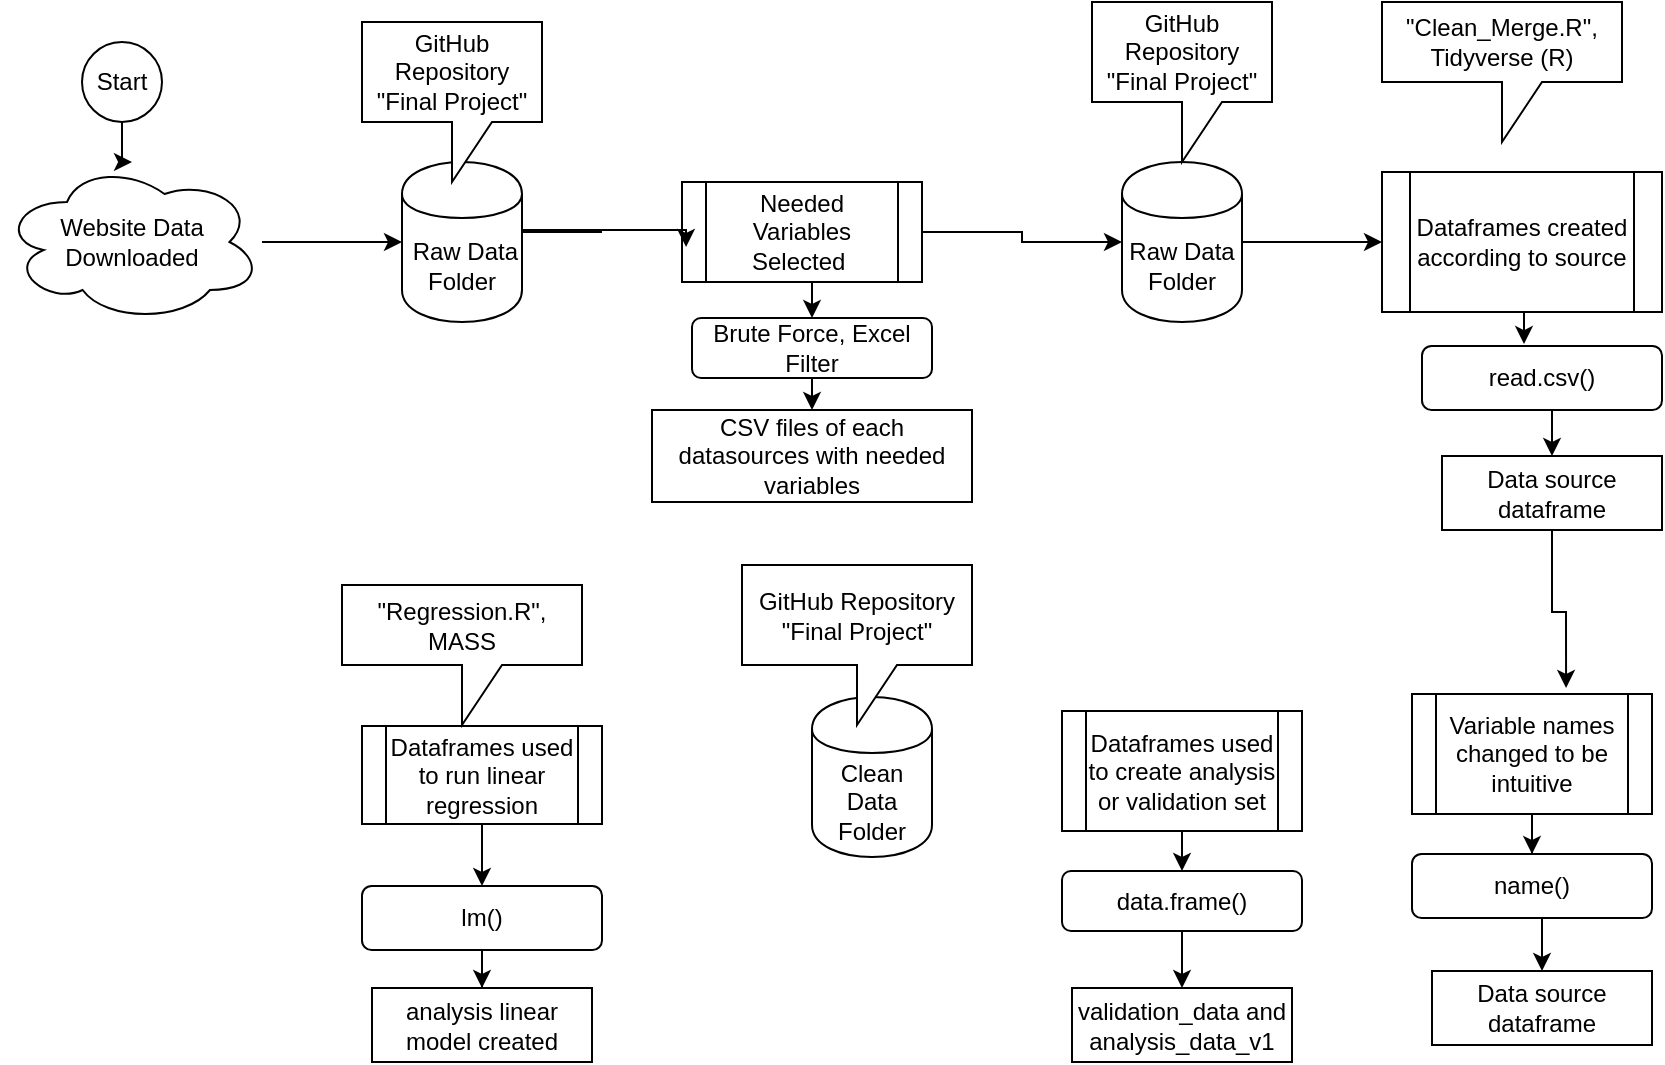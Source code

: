 <mxfile version="10.6.3" type="github"><diagram id="LnYgku69VUBFOBH3QbwH" name="Page-1"><mxGraphModel dx="840" dy="452" grid="1" gridSize="10" guides="1" tooltips="1" connect="1" arrows="1" fold="1" page="1" pageScale="1" pageWidth="850" pageHeight="1100" math="0" shadow="0"><root><mxCell id="0"/><mxCell id="1" parent="0"/><mxCell id="0VjmIFvnY-DouMtJAgC5-6" value="" style="edgeStyle=orthogonalEdgeStyle;rounded=0;orthogonalLoop=1;jettySize=auto;html=1;entryX=0;entryY=0.5;entryDx=0;entryDy=0;" edge="1" parent="1" source="nioIU450BLRlpSMpxyKL-1" target="nioIU450BLRlpSMpxyKL-2"><mxGeometry relative="1" as="geometry"><mxPoint x="230" y="115" as="targetPoint"/></mxGeometry></mxCell><mxCell id="nioIU450BLRlpSMpxyKL-1" value="Website Data&lt;br&gt;Downloaded&lt;br&gt;" style="ellipse;shape=cloud;whiteSpace=wrap;html=1;" parent="1" vertex="1"><mxGeometry x="20" y="90" width="130" height="80" as="geometry"/></mxCell><mxCell id="nioIU450BLRlpSMpxyKL-2" value="&amp;nbsp;Raw Data Folder" style="shape=cylinder;whiteSpace=wrap;html=1;boundedLbl=1;backgroundOutline=1;" parent="1" vertex="1"><mxGeometry x="220" y="90" width="60" height="80" as="geometry"/></mxCell><mxCell id="0VjmIFvnY-DouMtJAgC5-26" style="edgeStyle=orthogonalEdgeStyle;rounded=0;orthogonalLoop=1;jettySize=auto;html=1;exitX=1;exitY=0.5;exitDx=0;exitDy=0;entryX=0;entryY=0.5;entryDx=0;entryDy=0;" edge="1" parent="1" source="nioIU450BLRlpSMpxyKL-3" target="0VjmIFvnY-DouMtJAgC5-20"><mxGeometry relative="1" as="geometry"/></mxCell><mxCell id="0VjmIFvnY-DouMtJAgC5-35" style="edgeStyle=orthogonalEdgeStyle;rounded=0;orthogonalLoop=1;jettySize=auto;html=1;exitX=0.5;exitY=1;exitDx=0;exitDy=0;entryX=0.5;entryY=0;entryDx=0;entryDy=0;" edge="1" parent="1" source="nioIU450BLRlpSMpxyKL-3" target="0VjmIFvnY-DouMtJAgC5-34"><mxGeometry relative="1" as="geometry"/></mxCell><mxCell id="nioIU450BLRlpSMpxyKL-3" value="Needed Variables Selected&amp;nbsp;" style="shape=process;whiteSpace=wrap;html=1;backgroundOutline=1;" parent="1" vertex="1"><mxGeometry x="360" y="100" width="120" height="50" as="geometry"/></mxCell><mxCell id="0VjmIFvnY-DouMtJAgC5-40" style="edgeStyle=orthogonalEdgeStyle;rounded=0;orthogonalLoop=1;jettySize=auto;html=1;exitX=0.5;exitY=1;exitDx=0;exitDy=0;entryX=0.425;entryY=-0.031;entryDx=0;entryDy=0;entryPerimeter=0;" edge="1" parent="1" source="nioIU450BLRlpSMpxyKL-4" target="0VjmIFvnY-DouMtJAgC5-19"><mxGeometry relative="1" as="geometry"/></mxCell><mxCell id="nioIU450BLRlpSMpxyKL-4" value="Dataframes created according to source" style="shape=process;whiteSpace=wrap;html=1;backgroundOutline=1;" parent="1" vertex="1"><mxGeometry x="710" y="95" width="140" height="70" as="geometry"/></mxCell><mxCell id="0VjmIFvnY-DouMtJAgC5-50" style="edgeStyle=orthogonalEdgeStyle;rounded=0;orthogonalLoop=1;jettySize=auto;html=1;exitX=0.5;exitY=1;exitDx=0;exitDy=0;entryX=0.5;entryY=0;entryDx=0;entryDy=0;" edge="1" parent="1" source="0VjmIFvnY-DouMtJAgC5-1" target="0VjmIFvnY-DouMtJAgC5-49"><mxGeometry relative="1" as="geometry"/></mxCell><mxCell id="0VjmIFvnY-DouMtJAgC5-1" value="Dataframes used to create analysis or validation set" style="shape=process;whiteSpace=wrap;html=1;backgroundOutline=1;" vertex="1" parent="1"><mxGeometry x="550" y="364.5" width="120" height="60" as="geometry"/></mxCell><mxCell id="0VjmIFvnY-DouMtJAgC5-47" style="edgeStyle=orthogonalEdgeStyle;rounded=0;orthogonalLoop=1;jettySize=auto;html=1;exitX=0.5;exitY=1;exitDx=0;exitDy=0;" edge="1" parent="1" source="0VjmIFvnY-DouMtJAgC5-2" target="0VjmIFvnY-DouMtJAgC5-46"><mxGeometry relative="1" as="geometry"/></mxCell><mxCell id="0VjmIFvnY-DouMtJAgC5-2" value="Variable names changed to be intuitive" style="shape=process;whiteSpace=wrap;html=1;backgroundOutline=1;" vertex="1" parent="1"><mxGeometry x="725" y="356" width="120" height="60" as="geometry"/></mxCell><mxCell id="0VjmIFvnY-DouMtJAgC5-7" value="" style="edgeStyle=orthogonalEdgeStyle;rounded=0;orthogonalLoop=1;jettySize=auto;html=1;entryX=0.017;entryY=0.65;entryDx=0;entryDy=0;entryPerimeter=0;" edge="1" parent="1" target="nioIU450BLRlpSMpxyKL-3"><mxGeometry relative="1" as="geometry"><mxPoint x="320" y="125" as="sourcePoint"/><mxPoint x="430" y="125" as="targetPoint"/><Array as="points"><mxPoint x="280" y="125"/><mxPoint x="280" y="124"/></Array></mxGeometry></mxCell><mxCell id="0VjmIFvnY-DouMtJAgC5-14" value="" style="edgeStyle=orthogonalEdgeStyle;rounded=0;orthogonalLoop=1;jettySize=auto;html=1;" edge="1" parent="1" source="0VjmIFvnY-DouMtJAgC5-13" target="nioIU450BLRlpSMpxyKL-1"><mxGeometry relative="1" as="geometry"/></mxCell><mxCell id="0VjmIFvnY-DouMtJAgC5-13" value="Start" style="ellipse;whiteSpace=wrap;html=1;aspect=fixed;" vertex="1" parent="1"><mxGeometry x="60" y="30" width="40" height="40" as="geometry"/></mxCell><mxCell id="0VjmIFvnY-DouMtJAgC5-16" value="GitHub Repository &quot;Final Project&quot;" style="shape=callout;whiteSpace=wrap;html=1;perimeter=calloutPerimeter;" vertex="1" parent="1"><mxGeometry x="200" y="20" width="90" height="80" as="geometry"/></mxCell><mxCell id="0VjmIFvnY-DouMtJAgC5-18" value="&quot;Clean_Merge.R&quot;, Tidyverse (R)" style="shape=callout;whiteSpace=wrap;html=1;perimeter=calloutPerimeter;" vertex="1" parent="1"><mxGeometry x="710" y="10" width="120" height="70" as="geometry"/></mxCell><mxCell id="0VjmIFvnY-DouMtJAgC5-43" style="edgeStyle=orthogonalEdgeStyle;rounded=0;orthogonalLoop=1;jettySize=auto;html=1;exitX=0.5;exitY=1;exitDx=0;exitDy=0;entryX=0.5;entryY=0;entryDx=0;entryDy=0;" edge="1" parent="1" source="0VjmIFvnY-DouMtJAgC5-19" target="0VjmIFvnY-DouMtJAgC5-41"><mxGeometry relative="1" as="geometry"/></mxCell><mxCell id="0VjmIFvnY-DouMtJAgC5-19" value="read.csv()" style="rounded=1;whiteSpace=wrap;html=1;" vertex="1" parent="1"><mxGeometry x="730" y="182" width="120" height="32" as="geometry"/></mxCell><mxCell id="0VjmIFvnY-DouMtJAgC5-27" style="edgeStyle=orthogonalEdgeStyle;rounded=0;orthogonalLoop=1;jettySize=auto;html=1;exitX=1;exitY=0.5;exitDx=0;exitDy=0;entryX=0;entryY=0.5;entryDx=0;entryDy=0;" edge="1" parent="1" source="0VjmIFvnY-DouMtJAgC5-20" target="nioIU450BLRlpSMpxyKL-4"><mxGeometry relative="1" as="geometry"/></mxCell><mxCell id="0VjmIFvnY-DouMtJAgC5-20" value="Raw Data Folder" style="shape=cylinder;whiteSpace=wrap;html=1;boundedLbl=1;backgroundOutline=1;" vertex="1" parent="1"><mxGeometry x="580" y="90" width="60" height="80" as="geometry"/></mxCell><mxCell id="0VjmIFvnY-DouMtJAgC5-25" value="GitHub Repository &quot;Final Project&quot;" style="shape=callout;whiteSpace=wrap;html=1;perimeter=calloutPerimeter;" vertex="1" parent="1"><mxGeometry x="565" y="10" width="90" height="80" as="geometry"/></mxCell><mxCell id="0VjmIFvnY-DouMtJAgC5-28" value="CSV files of each datasources with needed variables" style="rounded=0;whiteSpace=wrap;html=1;" vertex="1" parent="1"><mxGeometry x="345" y="214" width="160" height="46" as="geometry"/></mxCell><mxCell id="0VjmIFvnY-DouMtJAgC5-37" style="edgeStyle=orthogonalEdgeStyle;rounded=0;orthogonalLoop=1;jettySize=auto;html=1;exitX=0.5;exitY=1;exitDx=0;exitDy=0;entryX=0.5;entryY=0;entryDx=0;entryDy=0;" edge="1" parent="1" source="0VjmIFvnY-DouMtJAgC5-34" target="0VjmIFvnY-DouMtJAgC5-28"><mxGeometry relative="1" as="geometry"/></mxCell><mxCell id="0VjmIFvnY-DouMtJAgC5-34" value="Brute Force, Excel Filter" style="rounded=1;whiteSpace=wrap;html=1;" vertex="1" parent="1"><mxGeometry x="365" y="168" width="120" height="30" as="geometry"/></mxCell><mxCell id="0VjmIFvnY-DouMtJAgC5-44" style="edgeStyle=orthogonalEdgeStyle;rounded=0;orthogonalLoop=1;jettySize=auto;html=1;exitX=0.5;exitY=1;exitDx=0;exitDy=0;entryX=0.642;entryY=-0.05;entryDx=0;entryDy=0;entryPerimeter=0;" edge="1" parent="1" source="0VjmIFvnY-DouMtJAgC5-41" target="0VjmIFvnY-DouMtJAgC5-2"><mxGeometry relative="1" as="geometry"/></mxCell><mxCell id="0VjmIFvnY-DouMtJAgC5-41" value="Data source dataframe" style="rounded=0;whiteSpace=wrap;html=1;" vertex="1" parent="1"><mxGeometry x="740" y="237" width="110" height="37" as="geometry"/></mxCell><mxCell id="0VjmIFvnY-DouMtJAgC5-45" value="Data source dataframe" style="rounded=0;whiteSpace=wrap;html=1;" vertex="1" parent="1"><mxGeometry x="735" y="494.5" width="110" height="37" as="geometry"/></mxCell><mxCell id="0VjmIFvnY-DouMtJAgC5-48" style="edgeStyle=orthogonalEdgeStyle;rounded=0;orthogonalLoop=1;jettySize=auto;html=1;exitX=0.5;exitY=1;exitDx=0;exitDy=0;entryX=0.5;entryY=0;entryDx=0;entryDy=0;" edge="1" parent="1" source="0VjmIFvnY-DouMtJAgC5-46" target="0VjmIFvnY-DouMtJAgC5-45"><mxGeometry relative="1" as="geometry"/></mxCell><mxCell id="0VjmIFvnY-DouMtJAgC5-46" value="name()" style="rounded=1;whiteSpace=wrap;html=1;" vertex="1" parent="1"><mxGeometry x="725" y="436" width="120" height="32" as="geometry"/></mxCell><mxCell id="0VjmIFvnY-DouMtJAgC5-54" style="edgeStyle=orthogonalEdgeStyle;rounded=0;orthogonalLoop=1;jettySize=auto;html=1;exitX=0.5;exitY=1;exitDx=0;exitDy=0;entryX=0.5;entryY=0;entryDx=0;entryDy=0;" edge="1" parent="1" source="0VjmIFvnY-DouMtJAgC5-49" target="0VjmIFvnY-DouMtJAgC5-51"><mxGeometry relative="1" as="geometry"/></mxCell><mxCell id="0VjmIFvnY-DouMtJAgC5-49" value="data.frame()" style="rounded=1;whiteSpace=wrap;html=1;" vertex="1" parent="1"><mxGeometry x="550" y="444.5" width="120" height="30" as="geometry"/></mxCell><mxCell id="0VjmIFvnY-DouMtJAgC5-51" value="validation_data and&lt;br&gt;analysis_data_v1&lt;br&gt;" style="rounded=0;whiteSpace=wrap;html=1;" vertex="1" parent="1"><mxGeometry x="555" y="503" width="110" height="37" as="geometry"/></mxCell><mxCell id="0VjmIFvnY-DouMtJAgC5-61" style="edgeStyle=orthogonalEdgeStyle;rounded=0;orthogonalLoop=1;jettySize=auto;html=1;exitX=0.5;exitY=1;exitDx=0;exitDy=0;entryX=0.5;entryY=0;entryDx=0;entryDy=0;" edge="1" parent="1" source="0VjmIFvnY-DouMtJAgC5-55" target="0VjmIFvnY-DouMtJAgC5-59"><mxGeometry relative="1" as="geometry"/></mxCell><mxCell id="0VjmIFvnY-DouMtJAgC5-55" value="Dataframes used to run linear regression" style="shape=process;whiteSpace=wrap;html=1;backgroundOutline=1;" vertex="1" parent="1"><mxGeometry x="200" y="372" width="120" height="49" as="geometry"/></mxCell><mxCell id="0VjmIFvnY-DouMtJAgC5-56" value="Clean Data Folder" style="shape=cylinder;whiteSpace=wrap;html=1;boundedLbl=1;backgroundOutline=1;" vertex="1" parent="1"><mxGeometry x="425" y="357.5" width="60" height="80" as="geometry"/></mxCell><mxCell id="0VjmIFvnY-DouMtJAgC5-57" value="GitHub Repository &quot;Final Project&quot;" style="shape=callout;whiteSpace=wrap;html=1;perimeter=calloutPerimeter;" vertex="1" parent="1"><mxGeometry x="390" y="291.5" width="115" height="80" as="geometry"/></mxCell><mxCell id="0VjmIFvnY-DouMtJAgC5-58" value="&quot;Regression.R&quot;, MASS" style="shape=callout;whiteSpace=wrap;html=1;perimeter=calloutPerimeter;" vertex="1" parent="1"><mxGeometry x="190" y="301.5" width="120" height="70" as="geometry"/></mxCell><mxCell id="0VjmIFvnY-DouMtJAgC5-62" style="edgeStyle=orthogonalEdgeStyle;rounded=0;orthogonalLoop=1;jettySize=auto;html=1;exitX=0.5;exitY=1;exitDx=0;exitDy=0;" edge="1" parent="1" source="0VjmIFvnY-DouMtJAgC5-59" target="0VjmIFvnY-DouMtJAgC5-60"><mxGeometry relative="1" as="geometry"/></mxCell><mxCell id="0VjmIFvnY-DouMtJAgC5-59" value="lm()" style="rounded=1;whiteSpace=wrap;html=1;" vertex="1" parent="1"><mxGeometry x="200" y="452" width="120" height="32" as="geometry"/></mxCell><mxCell id="0VjmIFvnY-DouMtJAgC5-60" value="analysis linear model created" style="rounded=0;whiteSpace=wrap;html=1;" vertex="1" parent="1"><mxGeometry x="205" y="503" width="110" height="37" as="geometry"/></mxCell></root></mxGraphModel></diagram></mxfile>